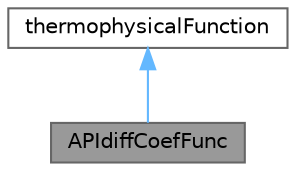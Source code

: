 digraph "APIdiffCoefFunc"
{
 // LATEX_PDF_SIZE
  bgcolor="transparent";
  edge [fontname=Helvetica,fontsize=10,labelfontname=Helvetica,labelfontsize=10];
  node [fontname=Helvetica,fontsize=10,shape=box,height=0.2,width=0.4];
  Node1 [id="Node000001",label="APIdiffCoefFunc",height=0.2,width=0.4,color="gray40", fillcolor="grey60", style="filled", fontcolor="black",tooltip="API function for vapour mass diffusivity."];
  Node2 -> Node1 [id="edge1_Node000001_Node000002",dir="back",color="steelblue1",style="solid",tooltip=" "];
  Node2 [id="Node000002",label="thermophysicalFunction",height=0.2,width=0.4,color="gray40", fillcolor="white", style="filled",URL="$classFoam_1_1thermophysicalFunction.html",tooltip="Abstract base class for thermo-physical functions."];
}
